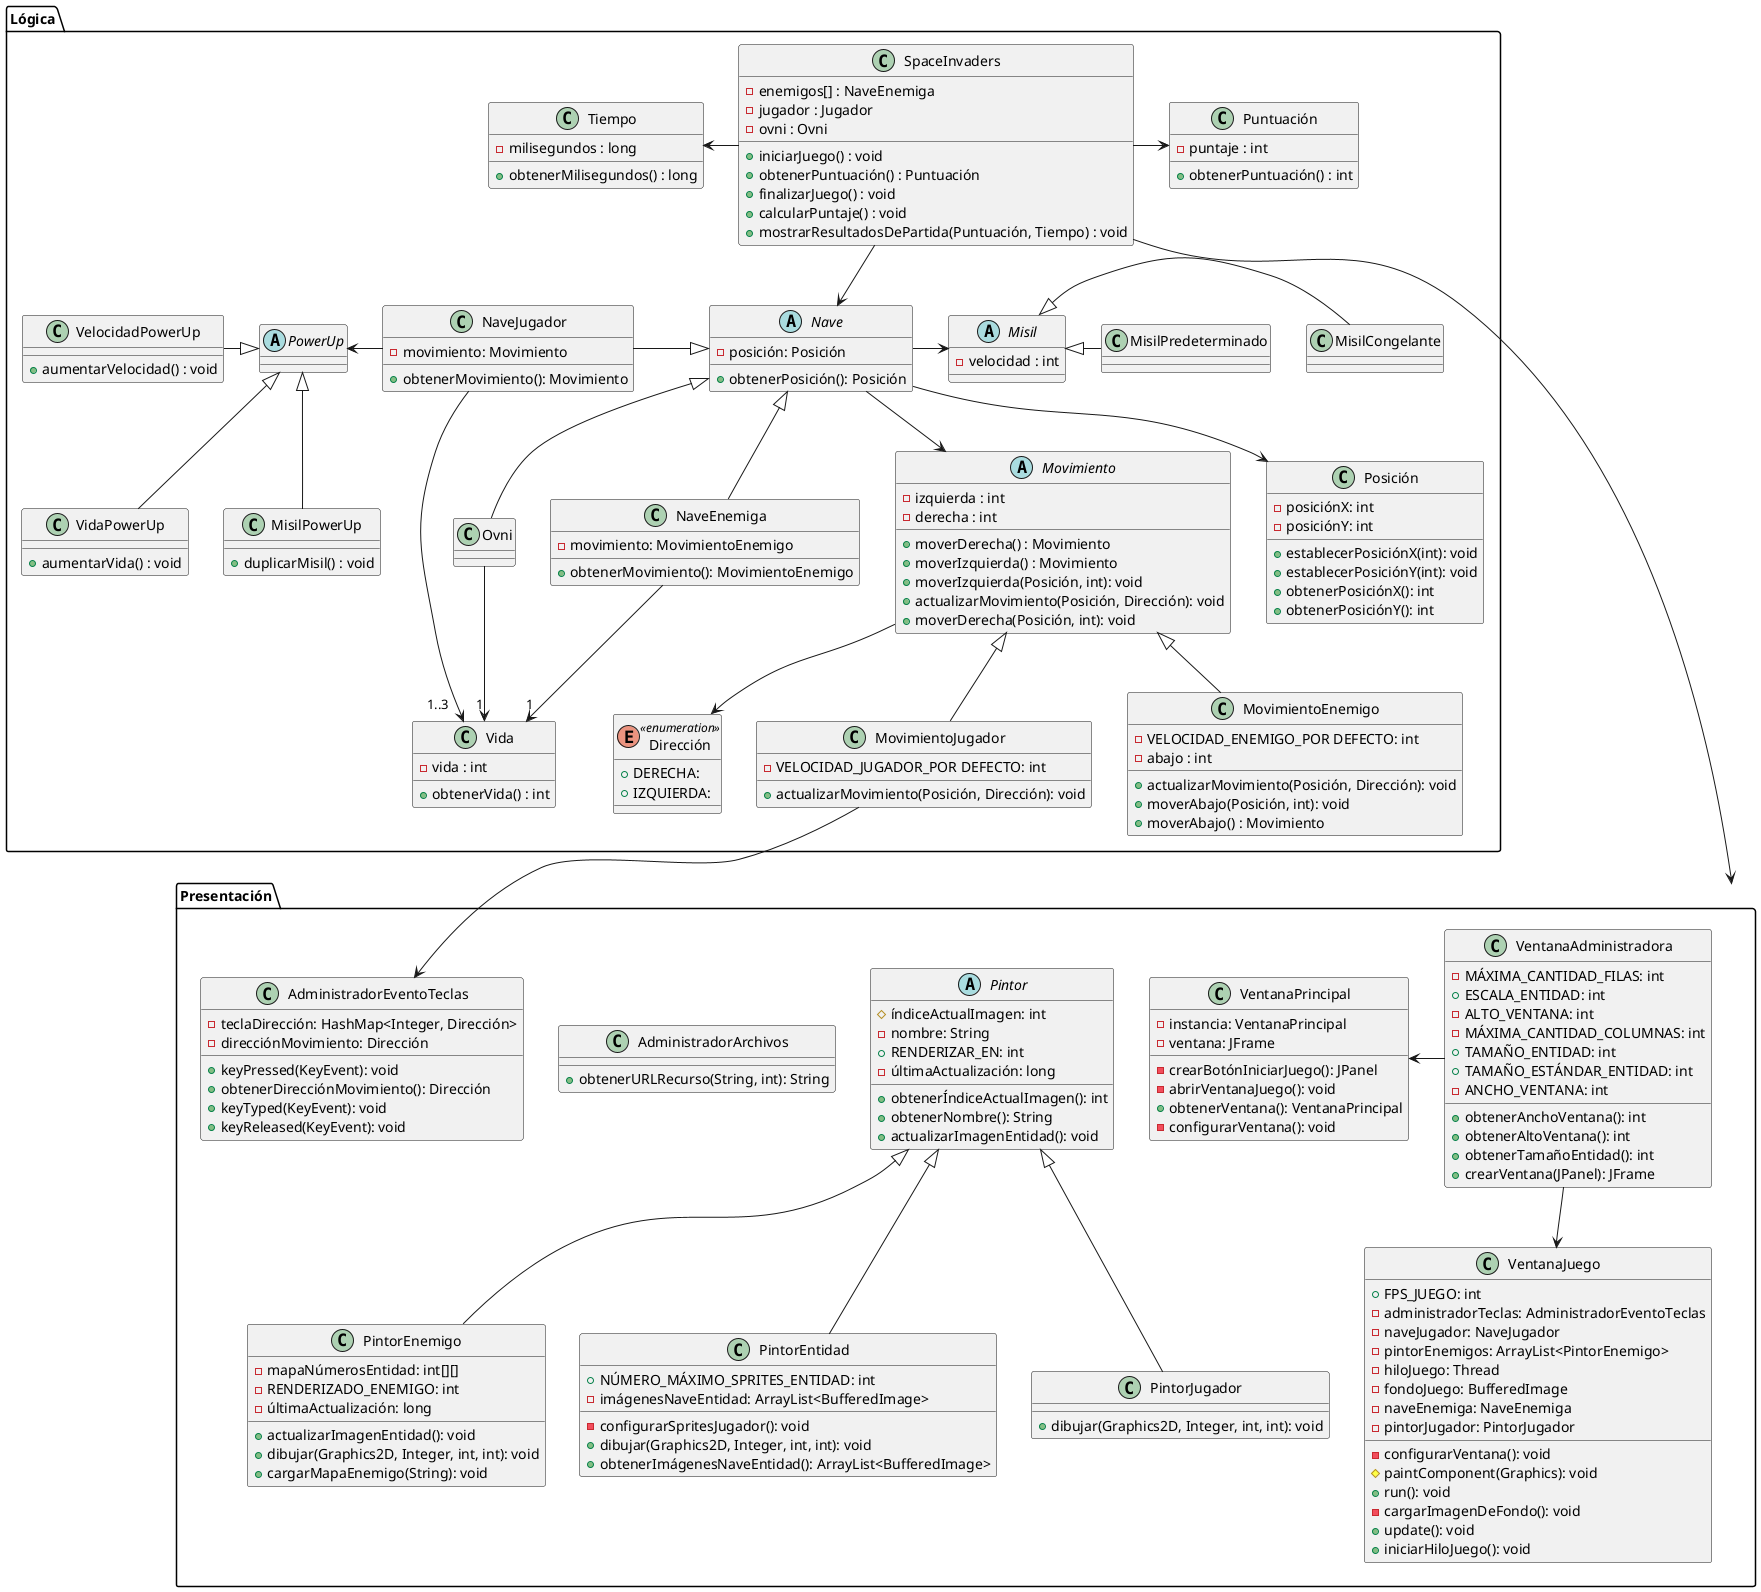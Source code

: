 @startuml
package "Lógica" {
    class SpaceInvaders {
        -enemigos[] : NaveEnemiga
        -jugador : Jugador
        -ovni : Ovni
        +iniciarJuego() : void
        +obtenerPuntuación() : Puntuación
        +finalizarJuego() : void
        +calcularPuntaje() : void
        +mostrarResultadosDePartida(Puntuación, Tiempo) : void
    }
    class Tiempo {
        -milisegundos : long
        +obtenerMilisegundos() : long
    }
    class Puntuación {
        -puntaje : int
        +obtenerPuntuación() : int
    }
    class NaveEnemiga {
        -movimiento: MovimientoEnemigo
        +obtenerMovimiento(): MovimientoEnemigo
    }
    class NaveJugador {
        -movimiento: Movimiento
        +obtenerMovimiento(): Movimiento
    }
    enum Dirección <<enumeration>> {
        +DERECHA:
        +IZQUIERDA:
    }
    class Ovni
    class Vida {
        -vida : int
        +obtenerVida() : int
    }

    abstract class PowerUp

    abstract class Misil {
        -velocidad : int
    }

    class MisilCongelante{}
    class MisilPredeterminado

    abstract class Nave {
            -posición: Posición
            +obtenerPosición(): Posición
        }

    abstract class Movimiento {
        -izquierda : int
        -derecha : int
        +moverDerecha() : Movimiento
        +moverIzquierda() : Movimiento
        +moverIzquierda(Posición, int): void
        +actualizarMovimiento(Posición, Dirección): void
        +moverDerecha(Posición, int): void
    }
    class MovimientoJugador {
        -VELOCIDAD_JUGADOR_POR DEFECTO: int
        +actualizarMovimiento(Posición, Dirección): void
    }
    class MovimientoEnemigo {
        -VELOCIDAD_ENEMIGO_POR DEFECTO: int
        -abajo : int
        +actualizarMovimiento(Posición, Dirección): void
        +moverAbajo(Posición, int): void
        +moverAbajo() : Movimiento
    }

    class VidaPowerUp {
        +aumentarVida() : void
    }

    class MisilPowerUp {
        +duplicarMisil() : void
    }

    class VelocidadPowerUp {
        +aumentarVelocidad() : void
    }

    class Posición {
            -posiciónX: int
            -posiciónY: int
            +establecerPosiciónX(int): void
            +establecerPosiciónY(int): void
            +obtenerPosiciónX(): int
            +obtenerPosiciónY(): int
        }

    SpaceInvaders --> Nave
    SpaceInvaders -left-> Tiempo
    SpaceInvaders -right-> Puntuación

    NaveJugador -|>  Nave
    Nave <|-- NaveEnemiga
    Ovni -l-|> Nave
    NaveJugador --l-> PowerUp
    Ovni --> "1" Vida

    NaveEnemiga --> "1" Vida
    NaveJugador --> "1..3   " Vida

    VidaPowerUp -u-|> PowerUp
    MisilPowerUp -u-|> PowerUp
    PowerUp <|-l- VelocidadPowerUp

    Movimiento <|-- MovimientoJugador
    Movimiento <|-- MovimientoEnemigo

    Nave --> Movimiento
    Nave --r> Misil
    Nave --> Posición

    MisilCongelante -l-|> Misil
    MisilPredeterminado -l-|> Misil
    Movimiento --> Dirección
}

package "Presentación" {
    class AdministradorArchivos {
        +obtenerURLRecurso(String, int): String
    }
    class AdministradorEventoTeclas {
        -teclaDirección: HashMap<Integer, Dirección>
        -direcciónMovimiento: Dirección
        +keyPressed(KeyEvent): void
        +obtenerDirecciónMovimiento(): Dirección
        +keyTyped(KeyEvent): void
        +keyReleased(KeyEvent): void
    }

    abstract class Pintor {
        #índiceActualImagen: int
        -nombre: String
        +RENDERIZAR_EN: int
        -últimaActualización: long
        +obtenerÍndiceActualImagen(): int
        +obtenerNombre(): String
        +actualizarImagenEntidad(): void
    }
    class PintorEnemigo {
        -mapaNúmerosEntidad: int[][]
        -RENDERIZADO_ENEMIGO: int
        -últimaActualización: long
        +actualizarImagenEntidad(): void
        +dibujar(Graphics2D, Integer, int, int): void
        +cargarMapaEnemigo(String): void
    }
    class PintorEntidad {
        +NÚMERO_MÁXIMO_SPRITES_ENTIDAD: int
        -imágenesNaveEntidad: ArrayList<BufferedImage>
        -configurarSpritesJugador(): void
        +dibujar(Graphics2D, Integer, int, int): void
        +obtenerImágenesNaveEntidad(): ArrayList<BufferedImage>
    }
    class PintorJugador {
        +dibujar(Graphics2D, Integer, int, int): void
    }
    class VentanaAdministradora {
        -MÁXIMA_CANTIDAD_FILAS: int
        +ESCALA_ENTIDAD: int
        -ALTO_VENTANA: int
        -MÁXIMA_CANTIDAD_COLUMNAS: int
        +TAMAÑO_ENTIDAD: int
        +TAMAÑO_ESTÁNDAR_ENTIDAD: int
        -ANCHO_VENTANA: int
        +obtenerAnchoVentana(): int
        +obtenerAltoVentana(): int
        +obtenerTamañoEntidad(): int
        +crearVentana(JPanel): JFrame
    }
    class VentanaJuego {
        +FPS_JUEGO: int
        -administradorTeclas: AdministradorEventoTeclas
        -naveJugador: NaveJugador
        -pintorEnemigos: ArrayList<PintorEnemigo>
        -hiloJuego: Thread
        -fondoJuego: BufferedImage
        -naveEnemiga: NaveEnemiga
        -pintorJugador: PintorJugador
        -configurarVentana(): void
        #paintComponent(Graphics): void
        +run(): void
        -cargarImagenDeFondo(): void
        +update(): void
        +iniciarHiloJuego(): void
    }
    class VentanaPrincipal {
        -instancia: VentanaPrincipal
        -ventana: JFrame
        -crearBotónIniciarJuego(): JPanel
        -abrirVentanaJuego(): void
        +obtenerVentana(): VentanaPrincipal
        -configurarVentana(): void
    }
    PintorEntidad -u-|> Pintor
    PintorEnemigo -u-|> Pintor
    PintorJugador -u-|> Pintor
    VentanaAdministradora -l-> VentanaPrincipal
    VentanaAdministradora --> VentanaJuego
}
SpaceInvaders --> "Presentación"
MovimientoJugador -d-> "AdministradorEventoTeclas"
@enduml
